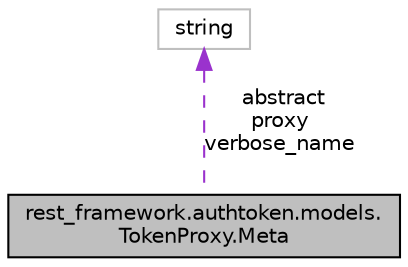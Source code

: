 digraph "rest_framework.authtoken.models.TokenProxy.Meta"
{
 // LATEX_PDF_SIZE
  edge [fontname="Helvetica",fontsize="10",labelfontname="Helvetica",labelfontsize="10"];
  node [fontname="Helvetica",fontsize="10",shape=record];
  Node1 [label="rest_framework.authtoken.models.\lTokenProxy.Meta",height=0.2,width=0.4,color="black", fillcolor="grey75", style="filled", fontcolor="black",tooltip=" "];
  Node2 -> Node1 [dir="back",color="darkorchid3",fontsize="10",style="dashed",label=" abstract\nproxy\nverbose_name" ];
  Node2 [label="string",height=0.2,width=0.4,color="grey75", fillcolor="white", style="filled",tooltip=" "];
}
